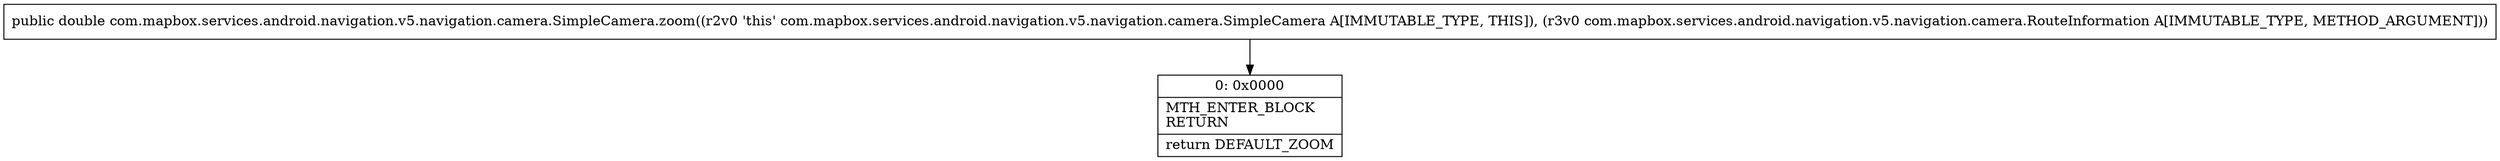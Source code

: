 digraph "CFG forcom.mapbox.services.android.navigation.v5.navigation.camera.SimpleCamera.zoom(Lcom\/mapbox\/services\/android\/navigation\/v5\/navigation\/camera\/RouteInformation;)D" {
Node_0 [shape=record,label="{0\:\ 0x0000|MTH_ENTER_BLOCK\lRETURN\l|return DEFAULT_ZOOM\l}"];
MethodNode[shape=record,label="{public double com.mapbox.services.android.navigation.v5.navigation.camera.SimpleCamera.zoom((r2v0 'this' com.mapbox.services.android.navigation.v5.navigation.camera.SimpleCamera A[IMMUTABLE_TYPE, THIS]), (r3v0 com.mapbox.services.android.navigation.v5.navigation.camera.RouteInformation A[IMMUTABLE_TYPE, METHOD_ARGUMENT])) }"];
MethodNode -> Node_0;
}


